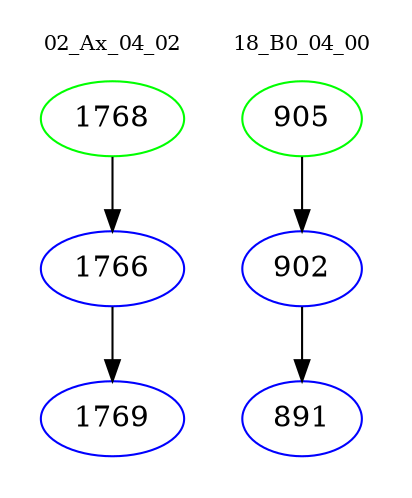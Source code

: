 digraph{
subgraph cluster_0 {
color = white
label = "02_Ax_04_02";
fontsize=10;
T0_1768 [label="1768", color="green"]
T0_1768 -> T0_1766 [color="black"]
T0_1766 [label="1766", color="blue"]
T0_1766 -> T0_1769 [color="black"]
T0_1769 [label="1769", color="blue"]
}
subgraph cluster_1 {
color = white
label = "18_B0_04_00";
fontsize=10;
T1_905 [label="905", color="green"]
T1_905 -> T1_902 [color="black"]
T1_902 [label="902", color="blue"]
T1_902 -> T1_891 [color="black"]
T1_891 [label="891", color="blue"]
}
}
